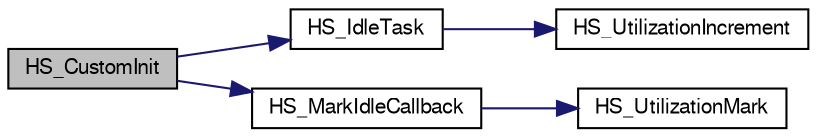 digraph G
{
  edge [fontname="FreeSans",fontsize="10",labelfontname="FreeSans",labelfontsize="10"];
  node [fontname="FreeSans",fontsize="10",shape=record];
  rankdir=LR;
  Node1 [label="HS_CustomInit",height=0.2,width=0.4,color="black", fillcolor="grey75", style="filled" fontcolor="black"];
  Node1 -> Node2 [color="midnightblue",fontsize="10",style="solid",fontname="FreeSans"];
  Node2 [label="HS_IdleTask",height=0.2,width=0.4,color="black", fillcolor="white", style="filled",URL="$hs__custom_8c.html#a724cdab2a39dd9087eed5e2a9f15d433"];
  Node2 -> Node3 [color="midnightblue",fontsize="10",style="solid",fontname="FreeSans"];
  Node3 [label="HS_UtilizationIncrement",height=0.2,width=0.4,color="black", fillcolor="white", style="filled",URL="$hs__custom_8c.html#afce2d4dcb366f0a506c5c4eec5da9868"];
  Node1 -> Node4 [color="midnightblue",fontsize="10",style="solid",fontname="FreeSans"];
  Node4 [label="HS_MarkIdleCallback",height=0.2,width=0.4,color="black", fillcolor="white", style="filled",URL="$hs__custom_8c.html#a411ba093991286e3e87a92920ea6834f"];
  Node4 -> Node5 [color="midnightblue",fontsize="10",style="solid",fontname="FreeSans"];
  Node5 [label="HS_UtilizationMark",height=0.2,width=0.4,color="black", fillcolor="white", style="filled",URL="$hs__custom_8c.html#a079917adb6dcc95dd601758b04dfe8c1"];
}
